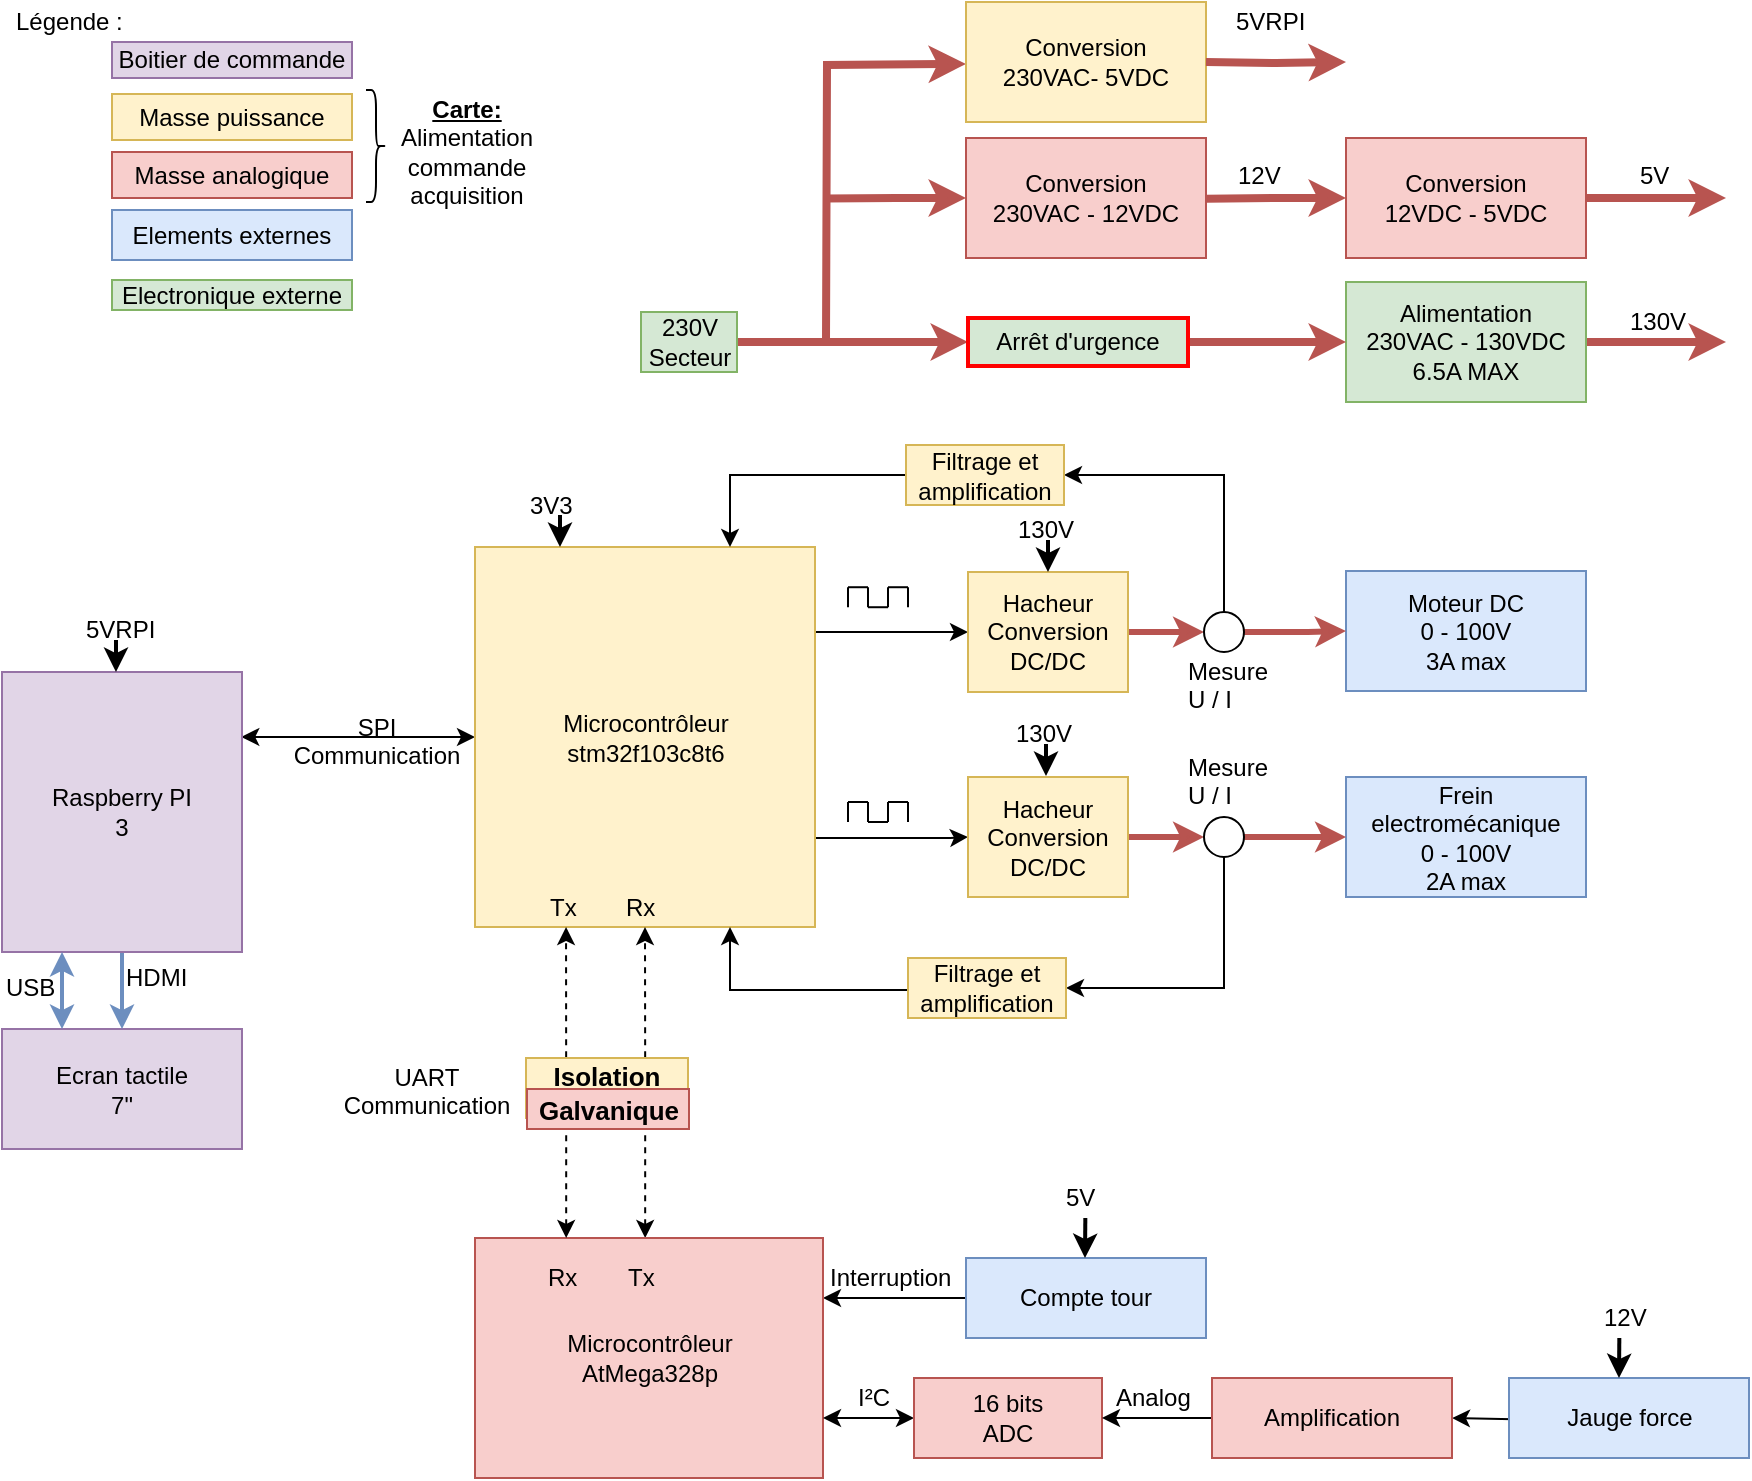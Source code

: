 <mxfile version="11.3.0" type="device" pages="1"><diagram id="DPqFlRPr_Wa3rY1VsJg3" name="Page-1"><mxGraphModel dx="1491" dy="808" grid="1" gridSize="10" guides="1" tooltips="1" connect="1" arrows="1" fold="1" page="1" pageScale="1" pageWidth="1169" pageHeight="827" math="0" shadow="0"><root><mxCell id="0"/><mxCell id="1" parent="0"/><mxCell id="uxzT5n1OhIj9oH3-iC5F-98" value="Boitier de commande" style="rounded=0;whiteSpace=wrap;html=1;fillColor=#e1d5e7;strokeColor=#9673a6;" parent="1" vertex="1"><mxGeometry x="173" y="52" width="120" height="18" as="geometry"/></mxCell><mxCell id="uxzT5n1OhIj9oH3-iC5F-99" value="Masse puissance" style="rounded=0;whiteSpace=wrap;html=1;fillColor=#fff2cc;strokeColor=#d6b656;" parent="1" vertex="1"><mxGeometry x="173" y="78" width="120" height="23" as="geometry"/></mxCell><mxCell id="uxzT5n1OhIj9oH3-iC5F-101" value="Elements externes" style="rounded=0;whiteSpace=wrap;html=1;fillColor=#dae8fc;strokeColor=#6c8ebf;" parent="1" vertex="1"><mxGeometry x="173" y="136" width="120" height="25" as="geometry"/></mxCell><mxCell id="uxzT5n1OhIj9oH3-iC5F-102" value="Légende :&amp;nbsp;" style="text;html=1;resizable=0;points=[];autosize=1;align=left;verticalAlign=top;spacingTop=-4;" parent="1" vertex="1"><mxGeometry x="123" y="32" width="70" height="20" as="geometry"/></mxCell><mxCell id="oURer5vkwxqKXFx3oNV8-1" value="Electronique externe" style="rounded=0;whiteSpace=wrap;html=1;fillColor=#d5e8d4;strokeColor=#82b366;" parent="1" vertex="1"><mxGeometry x="173" y="171" width="120" height="15" as="geometry"/></mxCell><mxCell id="ZtaTrBosn-nqquEgbRWk-64" value="Analog" style="text;html=1;resizable=0;points=[];autosize=1;align=left;verticalAlign=top;spacingTop=-4;" parent="1" vertex="1"><mxGeometry x="673" y="720" width="50" height="20" as="geometry"/></mxCell><mxCell id="ZtaTrBosn-nqquEgbRWk-161" style="edgeStyle=orthogonalEdgeStyle;rounded=0;jumpSize=8;orthogonalLoop=1;jettySize=auto;html=1;exitX=1;exitY=0.25;exitDx=0;exitDy=0;startArrow=none;startFill=0;startSize=6;endArrow=classic;endFill=1;endSize=6;strokeWidth=1;entryX=0;entryY=0.5;entryDx=0;entryDy=0;" parent="1" source="ZtaTrBosn-nqquEgbRWk-89" target="ZtaTrBosn-nqquEgbRWk-128" edge="1"><mxGeometry relative="1" as="geometry"><mxPoint x="620" y="330" as="targetPoint"/><Array as="points"><mxPoint x="525" y="347"/></Array></mxGeometry></mxCell><mxCell id="ZtaTrBosn-nqquEgbRWk-162" style="edgeStyle=orthogonalEdgeStyle;rounded=0;jumpSize=8;orthogonalLoop=1;jettySize=auto;html=1;exitX=1;exitY=0.75;exitDx=0;exitDy=0;entryX=0;entryY=0.5;entryDx=0;entryDy=0;startArrow=none;startFill=0;startSize=6;endArrow=classic;endFill=1;endSize=6;strokeWidth=1;" parent="1" source="ZtaTrBosn-nqquEgbRWk-89" target="ZtaTrBosn-nqquEgbRWk-131" edge="1"><mxGeometry relative="1" as="geometry"><Array as="points"><mxPoint x="525" y="450"/><mxPoint x="592" y="450"/></Array></mxGeometry></mxCell><mxCell id="ZtaTrBosn-nqquEgbRWk-197" style="edgeStyle=orthogonalEdgeStyle;rounded=0;jumpSize=8;orthogonalLoop=1;jettySize=auto;html=1;exitX=0;exitY=0.5;exitDx=0;exitDy=0;entryX=0.997;entryY=0.232;entryDx=0;entryDy=0;entryPerimeter=0;startArrow=classic;startFill=1;startSize=6;endArrow=classic;endFill=1;endSize=6;strokeWidth=1;" parent="1" source="ZtaTrBosn-nqquEgbRWk-89" target="ZtaTrBosn-nqquEgbRWk-97" edge="1"><mxGeometry relative="1" as="geometry"/></mxCell><mxCell id="ZtaTrBosn-nqquEgbRWk-89" value="Microcontrôleur&lt;br&gt;stm32f103c8t6" style="rounded=0;whiteSpace=wrap;html=1;fillColor=#fff2cc;strokeColor=#d6b656;" parent="1" vertex="1"><mxGeometry x="354.5" y="304.5" width="170" height="190" as="geometry"/></mxCell><mxCell id="ZtaTrBosn-nqquEgbRWk-93" style="edgeStyle=orthogonalEdgeStyle;rounded=0;orthogonalLoop=1;jettySize=auto;html=1;entryX=0.5;entryY=1;entryDx=0;entryDy=0;startArrow=classic;startFill=1;jumpSize=8;endSize=6;startSize=6;dashed=1;exitX=0.489;exitY=0;exitDx=0;exitDy=0;exitPerimeter=0;" parent="1" source="ZtaTrBosn-nqquEgbRWk-90" target="ZtaTrBosn-nqquEgbRWk-89" edge="1"><mxGeometry relative="1" as="geometry"><mxPoint x="480" y="630" as="sourcePoint"/><Array as="points"/></mxGeometry></mxCell><mxCell id="NveV9j7qIflVT9JQ5JJ0-16" style="edgeStyle=orthogonalEdgeStyle;rounded=0;orthogonalLoop=1;jettySize=auto;html=1;exitX=1;exitY=0.25;exitDx=0;exitDy=0;entryX=0;entryY=0.5;entryDx=0;entryDy=0;startArrow=classic;startFill=1;endArrow=none;endFill=0;strokeWidth=1;" parent="1" source="ZtaTrBosn-nqquEgbRWk-90" target="ZtaTrBosn-nqquEgbRWk-91" edge="1"><mxGeometry relative="1" as="geometry"/></mxCell><mxCell id="ZtaTrBosn-nqquEgbRWk-90" value="Microcontrôleur&lt;br&gt;AtMega328p" style="rounded=0;whiteSpace=wrap;html=1;fillColor=#f8cecc;strokeColor=#b85450;" parent="1" vertex="1"><mxGeometry x="354.5" y="650" width="174" height="120" as="geometry"/></mxCell><mxCell id="ZtaTrBosn-nqquEgbRWk-91" value="Compte tour" style="rounded=0;whiteSpace=wrap;html=1;fillColor=#dae8fc;strokeColor=#6c8ebf;" parent="1" vertex="1"><mxGeometry x="600" y="660" width="120" height="40" as="geometry"/></mxCell><mxCell id="ZtaTrBosn-nqquEgbRWk-124" style="edgeStyle=orthogonalEdgeStyle;rounded=0;jumpSize=8;orthogonalLoop=1;jettySize=auto;html=1;entryX=1;entryY=0.5;entryDx=0;entryDy=0;startArrow=none;startFill=0;startSize=6;endArrow=classic;endFill=1;endSize=6;strokeWidth=1;" parent="1" target="ZtaTrBosn-nqquEgbRWk-120" edge="1"><mxGeometry relative="1" as="geometry"><mxPoint x="923" y="740.286" as="sourcePoint"/></mxGeometry></mxCell><mxCell id="ZtaTrBosn-nqquEgbRWk-92" value="Jauge force" style="rounded=0;whiteSpace=wrap;html=1;fillColor=#dae8fc;strokeColor=#6c8ebf;" parent="1" vertex="1"><mxGeometry x="871.5" y="720" width="120" height="40" as="geometry"/></mxCell><mxCell id="ZtaTrBosn-nqquEgbRWk-94" value="UART&lt;br&gt;Communication" style="text;html=1;resizable=0;points=[];autosize=1;align=center;verticalAlign=top;spacingTop=-4;" parent="1" vertex="1"><mxGeometry x="280" y="560" width="100" height="30" as="geometry"/></mxCell><mxCell id="ZtaTrBosn-nqquEgbRWk-95" value="Ecran tactile&lt;br&gt;7&quot;" style="rounded=0;whiteSpace=wrap;html=1;fillColor=#e1d5e7;strokeColor=#9673a6;" parent="1" vertex="1"><mxGeometry x="118" y="545.5" width="120" height="60" as="geometry"/></mxCell><mxCell id="ZtaTrBosn-nqquEgbRWk-96" style="edgeStyle=orthogonalEdgeStyle;rounded=0;orthogonalLoop=1;jettySize=auto;html=1;entryX=0.5;entryY=0;entryDx=0;entryDy=0;startArrow=none;startFill=0;endArrow=classic;endFill=1;strokeColor=#6c8ebf;strokeWidth=2;fillColor=#dae8fc;" parent="1" source="ZtaTrBosn-nqquEgbRWk-97" target="ZtaTrBosn-nqquEgbRWk-95" edge="1"><mxGeometry relative="1" as="geometry"/></mxCell><mxCell id="ZtaTrBosn-nqquEgbRWk-97" value="Raspberry PI&lt;br&gt;3" style="rounded=0;whiteSpace=wrap;html=1;fillColor=#e1d5e7;strokeColor=#9673a6;" parent="1" vertex="1"><mxGeometry x="118" y="367" width="120" height="140" as="geometry"/></mxCell><mxCell id="ZtaTrBosn-nqquEgbRWk-98" value="HDMI" style="text;html=1;resizable=0;points=[];autosize=1;align=left;verticalAlign=top;spacingTop=-4;" parent="1" vertex="1"><mxGeometry x="178" y="510" width="50" height="20" as="geometry"/></mxCell><mxCell id="ZtaTrBosn-nqquEgbRWk-99" style="edgeStyle=orthogonalEdgeStyle;rounded=0;orthogonalLoop=1;jettySize=auto;html=1;entryX=0.25;entryY=1;entryDx=0;entryDy=0;startArrow=classic;startFill=1;endArrow=classic;endFill=1;strokeColor=#6c8ebf;strokeWidth=2;fillColor=#dae8fc;exitX=0.25;exitY=0;exitDx=0;exitDy=0;" parent="1" source="ZtaTrBosn-nqquEgbRWk-95" target="ZtaTrBosn-nqquEgbRWk-97" edge="1"><mxGeometry relative="1" as="geometry"><mxPoint x="188" y="512" as="sourcePoint"/><mxPoint x="188" y="547.5" as="targetPoint"/></mxGeometry></mxCell><mxCell id="ZtaTrBosn-nqquEgbRWk-100" value="USB" style="text;html=1;resizable=0;points=[];autosize=1;align=left;verticalAlign=top;spacingTop=-4;" parent="1" vertex="1"><mxGeometry x="118" y="514.5" width="40" height="20" as="geometry"/></mxCell><mxCell id="NveV9j7qIflVT9JQ5JJ0-4" style="edgeStyle=orthogonalEdgeStyle;rounded=0;orthogonalLoop=1;jettySize=auto;html=1;strokeWidth=4;fillColor=#f8cecc;strokeColor=#b85450;" parent="1" source="ZtaTrBosn-nqquEgbRWk-102" edge="1"><mxGeometry relative="1" as="geometry"><mxPoint x="980" y="202" as="targetPoint"/></mxGeometry></mxCell><mxCell id="ZtaTrBosn-nqquEgbRWk-102" value="Alimentation&lt;br&gt;230VAC - 130VDC&lt;br&gt;6.5A MAX" style="rounded=0;whiteSpace=wrap;html=1;fillColor=#d5e8d4;strokeColor=#82b366;" parent="1" vertex="1"><mxGeometry x="790" y="172" width="120" height="60" as="geometry"/></mxCell><mxCell id="ZtaTrBosn-nqquEgbRWk-112" style="edgeStyle=orthogonalEdgeStyle;rounded=0;jumpSize=8;orthogonalLoop=1;jettySize=auto;html=1;exitX=0;exitY=0.5;exitDx=0;exitDy=0;startArrow=classic;startFill=1;startSize=6;endArrow=none;endFill=0;endSize=6;strokeWidth=4;fillColor=#f8cecc;strokeColor=#b85450;" parent="1" source="ZtaTrBosn-nqquEgbRWk-105" edge="1"><mxGeometry relative="1" as="geometry"><mxPoint x="530" y="130.2" as="targetPoint"/><Array as="points"><mxPoint x="565" y="130"/></Array></mxGeometry></mxCell><mxCell id="ZtaTrBosn-nqquEgbRWk-105" value="Conversion&lt;br&gt;230VAC - 12VDC" style="rounded=0;whiteSpace=wrap;html=1;fillColor=#f8cecc;strokeColor=#b85450;" parent="1" vertex="1"><mxGeometry x="600" y="100" width="120" height="60" as="geometry"/></mxCell><mxCell id="ZtaTrBosn-nqquEgbRWk-111" style="edgeStyle=orthogonalEdgeStyle;rounded=0;jumpSize=8;orthogonalLoop=1;jettySize=auto;html=1;startArrow=classic;startFill=1;startSize=6;endSize=6;fillColor=#f8cecc;strokeColor=#b85450;endArrow=none;endFill=0;strokeWidth=4;" parent="1" edge="1"><mxGeometry relative="1" as="geometry"><mxPoint x="530" y="201" as="targetPoint"/><mxPoint x="600" y="62.955" as="sourcePoint"/></mxGeometry></mxCell><mxCell id="ZtaTrBosn-nqquEgbRWk-106" value="Conversion&lt;br&gt;230VAC- 5VDC" style="rounded=0;whiteSpace=wrap;html=1;fillColor=#fff2cc;strokeColor=#d6b656;" parent="1" vertex="1"><mxGeometry x="600" y="32" width="120" height="60" as="geometry"/></mxCell><mxCell id="NveV9j7qIflVT9JQ5JJ0-1" style="edgeStyle=orthogonalEdgeStyle;rounded=0;orthogonalLoop=1;jettySize=auto;html=1;exitX=1;exitY=0.5;exitDx=0;exitDy=0;entryX=0;entryY=0.5;entryDx=0;entryDy=0;strokeWidth=4;fillColor=#f8cecc;strokeColor=#b85450;" parent="1" source="ZtaTrBosn-nqquEgbRWk-107" target="ZtaTrBosn-nqquEgbRWk-188" edge="1"><mxGeometry relative="1" as="geometry"/></mxCell><mxCell id="ZtaTrBosn-nqquEgbRWk-107" value="230V&lt;br&gt;Secteur" style="rounded=0;whiteSpace=wrap;html=1;strokeColor=#82b366;strokeWidth=1;fillColor=#d5e8d4;" parent="1" vertex="1"><mxGeometry x="437.5" y="187" width="48" height="30" as="geometry"/></mxCell><mxCell id="ZtaTrBosn-nqquEgbRWk-113" style="edgeStyle=orthogonalEdgeStyle;rounded=0;jumpSize=8;orthogonalLoop=1;jettySize=auto;html=1;exitX=0;exitY=0.5;exitDx=0;exitDy=0;startArrow=classic;startFill=1;startSize=6;endArrow=none;endFill=0;endSize=6;strokeWidth=4;fillColor=#f8cecc;strokeColor=#b85450;" parent="1" source="ZtaTrBosn-nqquEgbRWk-114" edge="1"><mxGeometry relative="1" as="geometry"><mxPoint x="720" y="130.429" as="targetPoint"/><mxPoint x="790" y="129.952" as="sourcePoint"/><Array as="points"><mxPoint x="755" y="130"/></Array></mxGeometry></mxCell><mxCell id="NveV9j7qIflVT9JQ5JJ0-3" style="edgeStyle=orthogonalEdgeStyle;rounded=0;orthogonalLoop=1;jettySize=auto;html=1;strokeWidth=4;fillColor=#f8cecc;strokeColor=#b85450;" parent="1" source="ZtaTrBosn-nqquEgbRWk-114" edge="1"><mxGeometry relative="1" as="geometry"><mxPoint x="980" y="130" as="targetPoint"/></mxGeometry></mxCell><mxCell id="ZtaTrBosn-nqquEgbRWk-114" value="Conversion&lt;br&gt;12VDC - 5VDC" style="rounded=0;whiteSpace=wrap;html=1;fillColor=#f8cecc;strokeColor=#b85450;" parent="1" vertex="1"><mxGeometry x="790" y="100" width="120" height="60" as="geometry"/></mxCell><mxCell id="ZtaTrBosn-nqquEgbRWk-117" style="edgeStyle=orthogonalEdgeStyle;rounded=0;jumpSize=8;orthogonalLoop=1;jettySize=auto;html=1;startArrow=classic;startFill=1;startSize=6;endArrow=none;endFill=0;endSize=6;strokeWidth=4;fillColor=#f8cecc;strokeColor=#b85450;entryX=1;entryY=0.5;entryDx=0;entryDy=0;" parent="1" target="ZtaTrBosn-nqquEgbRWk-106" edge="1"><mxGeometry relative="1" as="geometry"><mxPoint x="728" y="62.429" as="targetPoint"/><mxPoint x="790" y="62" as="sourcePoint"/><Array as="points"/></mxGeometry></mxCell><mxCell id="ZtaTrBosn-nqquEgbRWk-118" value="5VRPI" style="text;html=1;resizable=0;points=[];autosize=1;align=left;verticalAlign=top;spacingTop=-4;" parent="1" vertex="1"><mxGeometry x="733" y="32" width="50" height="20" as="geometry"/></mxCell><mxCell id="ZtaTrBosn-nqquEgbRWk-121" style="edgeStyle=orthogonalEdgeStyle;rounded=0;jumpSize=8;orthogonalLoop=1;jettySize=auto;html=1;startArrow=classic;startFill=1;startSize=6;endArrow=classic;endFill=1;endSize=6;strokeWidth=1;exitX=0;exitY=0.5;exitDx=0;exitDy=0;entryX=1;entryY=0.75;entryDx=0;entryDy=0;" parent="1" source="ZtaTrBosn-nqquEgbRWk-119" target="ZtaTrBosn-nqquEgbRWk-90" edge="1"><mxGeometry relative="1" as="geometry"><mxPoint x="588.5" y="760" as="sourcePoint"/><mxPoint x="548.5" y="760" as="targetPoint"/><Array as="points"><mxPoint x="548.5" y="740"/><mxPoint x="548.5" y="740"/></Array></mxGeometry></mxCell><mxCell id="ZtaTrBosn-nqquEgbRWk-119" value="16 bits&lt;br&gt;ADC" style="rounded=0;whiteSpace=wrap;html=1;fillColor=#f8cecc;strokeColor=#b85450;" parent="1" vertex="1"><mxGeometry x="574" y="720" width="94" height="40" as="geometry"/></mxCell><mxCell id="ZtaTrBosn-nqquEgbRWk-123" style="edgeStyle=orthogonalEdgeStyle;rounded=0;jumpSize=8;orthogonalLoop=1;jettySize=auto;html=1;entryX=1;entryY=0.5;entryDx=0;entryDy=0;startArrow=none;startFill=0;startSize=6;endArrow=classic;endFill=1;endSize=6;strokeWidth=1;" parent="1" source="ZtaTrBosn-nqquEgbRWk-120" target="ZtaTrBosn-nqquEgbRWk-119" edge="1"><mxGeometry relative="1" as="geometry"/></mxCell><mxCell id="ZtaTrBosn-nqquEgbRWk-120" value="Amplification" style="rounded=0;whiteSpace=wrap;html=1;fillColor=#f8cecc;strokeColor=#b85450;" parent="1" vertex="1"><mxGeometry x="723" y="720" width="120" height="40" as="geometry"/></mxCell><mxCell id="ZtaTrBosn-nqquEgbRWk-127" style="edgeStyle=orthogonalEdgeStyle;rounded=0;orthogonalLoop=1;jettySize=auto;html=1;exitX=1;exitY=0.5;exitDx=0;exitDy=0;entryX=0;entryY=0.5;entryDx=0;entryDy=0;startArrow=none;startFill=0;endArrow=classic;endFill=1;strokeWidth=3;fillColor=#f8cecc;strokeColor=#B85450;" parent="1" source="ZtaTrBosn-nqquEgbRWk-128" target="ZtaTrBosn-nqquEgbRWk-153" edge="1"><mxGeometry relative="1" as="geometry"/></mxCell><mxCell id="ZtaTrBosn-nqquEgbRWk-128" value="Hacheur&lt;br&gt;Conversion&lt;br&gt;DC/DC" style="rounded=0;whiteSpace=wrap;html=1;fillColor=#fff2cc;strokeColor=#d6b656;" parent="1" vertex="1"><mxGeometry x="601" y="317" width="80" height="60" as="geometry"/></mxCell><mxCell id="ZtaTrBosn-nqquEgbRWk-129" value="Moteur DC&lt;br&gt;0 - 100V&lt;br&gt;3A max" style="rounded=0;whiteSpace=wrap;html=1;fillColor=#dae8fc;strokeColor=#6c8ebf;" parent="1" vertex="1"><mxGeometry x="790" y="316.5" width="120" height="60" as="geometry"/></mxCell><mxCell id="ZtaTrBosn-nqquEgbRWk-130" style="edgeStyle=orthogonalEdgeStyle;rounded=0;orthogonalLoop=1;jettySize=auto;html=1;exitX=1;exitY=0.5;exitDx=0;exitDy=0;entryX=0;entryY=0.5;entryDx=0;entryDy=0;startArrow=none;startFill=0;endArrow=classic;endFill=1;strokeWidth=3;fillColor=#f8cecc;strokeColor=#b85450;" parent="1" source="ZtaTrBosn-nqquEgbRWk-131" target="ZtaTrBosn-nqquEgbRWk-151" edge="1"><mxGeometry relative="1" as="geometry"/></mxCell><mxCell id="ZtaTrBosn-nqquEgbRWk-131" value="Hacheur&lt;br&gt;Conversion&lt;br&gt;DC/DC" style="rounded=0;whiteSpace=wrap;html=1;fillColor=#fff2cc;strokeColor=#d6b656;" parent="1" vertex="1"><mxGeometry x="601" y="419.5" width="80" height="60" as="geometry"/></mxCell><mxCell id="ZtaTrBosn-nqquEgbRWk-148" value="Frein electromécanique&lt;br&gt;0 - 100V&lt;br&gt;2A max" style="rounded=0;whiteSpace=wrap;html=1;fillColor=#dae8fc;strokeColor=#6c8ebf;" parent="1" vertex="1"><mxGeometry x="790" y="419.5" width="120" height="60" as="geometry"/></mxCell><mxCell id="ZtaTrBosn-nqquEgbRWk-149" value="Mesure&lt;br&gt;U / I" style="text;html=1;resizable=0;points=[];autosize=1;align=left;verticalAlign=top;spacingTop=-4;" parent="1" vertex="1"><mxGeometry x="709" y="357" width="60" height="30" as="geometry"/></mxCell><mxCell id="ZtaTrBosn-nqquEgbRWk-150" style="edgeStyle=orthogonalEdgeStyle;rounded=0;orthogonalLoop=1;jettySize=auto;html=1;exitX=1;exitY=0.5;exitDx=0;exitDy=0;entryX=0;entryY=0.5;entryDx=0;entryDy=0;startArrow=none;startFill=0;endArrow=classic;endFill=1;strokeWidth=3;fillColor=#f8cecc;strokeColor=#b85450;" parent="1" source="ZtaTrBosn-nqquEgbRWk-151" target="ZtaTrBosn-nqquEgbRWk-148" edge="1"><mxGeometry relative="1" as="geometry"/></mxCell><mxCell id="ZtaTrBosn-nqquEgbRWk-195" style="edgeStyle=orthogonalEdgeStyle;rounded=0;jumpSize=8;orthogonalLoop=1;jettySize=auto;html=1;entryX=1;entryY=0.5;entryDx=0;entryDy=0;startArrow=none;startFill=0;startSize=6;endArrow=classic;endFill=1;endSize=6;strokeWidth=1;exitX=0.5;exitY=1;exitDx=0;exitDy=0;" parent="1" source="ZtaTrBosn-nqquEgbRWk-151" target="ZtaTrBosn-nqquEgbRWk-192" edge="1"><mxGeometry relative="1" as="geometry"><mxPoint x="698" y="525" as="targetPoint"/></mxGeometry></mxCell><mxCell id="ZtaTrBosn-nqquEgbRWk-151" value="" style="ellipse;whiteSpace=wrap;html=1;aspect=fixed;" parent="1" vertex="1"><mxGeometry x="719" y="439.5" width="20" height="20" as="geometry"/></mxCell><mxCell id="ZtaTrBosn-nqquEgbRWk-152" style="edgeStyle=orthogonalEdgeStyle;rounded=0;orthogonalLoop=1;jettySize=auto;html=1;strokeWidth=3;strokeColor=#B85450;entryX=0;entryY=0.5;entryDx=0;entryDy=0;exitX=1;exitY=0.5;exitDx=0;exitDy=0;" parent="1" source="ZtaTrBosn-nqquEgbRWk-153" target="ZtaTrBosn-nqquEgbRWk-129" edge="1"><mxGeometry relative="1" as="geometry"><mxPoint x="811" y="352" as="targetPoint"/><Array as="points"><mxPoint x="771" y="347"/><mxPoint x="771" y="347"/></Array></mxGeometry></mxCell><mxCell id="ZtaTrBosn-nqquEgbRWk-191" style="edgeStyle=orthogonalEdgeStyle;rounded=0;jumpSize=8;orthogonalLoop=1;jettySize=auto;html=1;exitX=0.5;exitY=0;exitDx=0;exitDy=0;entryX=1;entryY=0.5;entryDx=0;entryDy=0;startArrow=none;startFill=0;startSize=6;endArrow=classic;endFill=1;endSize=6;strokeWidth=1;" parent="1" source="ZtaTrBosn-nqquEgbRWk-153" target="ZtaTrBosn-nqquEgbRWk-180" edge="1"><mxGeometry relative="1" as="geometry"><mxPoint x="698" y="269" as="targetPoint"/></mxGeometry></mxCell><mxCell id="ZtaTrBosn-nqquEgbRWk-153" value="" style="ellipse;whiteSpace=wrap;html=1;aspect=fixed;" parent="1" vertex="1"><mxGeometry x="719" y="337" width="20" height="20" as="geometry"/></mxCell><mxCell id="ZtaTrBosn-nqquEgbRWk-156" value="Mesure&lt;br&gt;U / I" style="text;html=1;resizable=0;points=[];autosize=1;align=left;verticalAlign=top;spacingTop=-4;" parent="1" vertex="1"><mxGeometry x="709" y="404.5" width="60" height="30" as="geometry"/></mxCell><mxCell id="ZtaTrBosn-nqquEgbRWk-164" value="" style="group" parent="1" vertex="1" connectable="0"><mxGeometry x="541" y="432" width="30" height="10" as="geometry"/></mxCell><mxCell id="ZtaTrBosn-nqquEgbRWk-165" value="" style="endArrow=none;html=1;" parent="ZtaTrBosn-nqquEgbRWk-164" edge="1"><mxGeometry width="50" height="50" relative="1" as="geometry"><mxPoint y="10" as="sourcePoint"/><mxPoint as="targetPoint"/></mxGeometry></mxCell><mxCell id="ZtaTrBosn-nqquEgbRWk-166" value="" style="endArrow=none;html=1;" parent="ZtaTrBosn-nqquEgbRWk-164" edge="1"><mxGeometry width="50" height="50" relative="1" as="geometry"><mxPoint as="sourcePoint"/><mxPoint x="10" as="targetPoint"/></mxGeometry></mxCell><mxCell id="ZtaTrBosn-nqquEgbRWk-167" value="" style="endArrow=none;html=1;" parent="ZtaTrBosn-nqquEgbRWk-164" edge="1"><mxGeometry width="50" height="50" relative="1" as="geometry"><mxPoint x="10" y="10" as="sourcePoint"/><mxPoint x="10" as="targetPoint"/><Array as="points"><mxPoint x="10"/></Array></mxGeometry></mxCell><mxCell id="ZtaTrBosn-nqquEgbRWk-168" value="" style="endArrow=none;html=1;" parent="ZtaTrBosn-nqquEgbRWk-164" edge="1"><mxGeometry width="50" height="50" relative="1" as="geometry"><mxPoint x="10" y="10" as="sourcePoint"/><mxPoint x="20" y="10" as="targetPoint"/></mxGeometry></mxCell><mxCell id="ZtaTrBosn-nqquEgbRWk-169" value="" style="endArrow=none;html=1;" parent="ZtaTrBosn-nqquEgbRWk-164" edge="1"><mxGeometry width="50" height="50" relative="1" as="geometry"><mxPoint x="20" y="10" as="sourcePoint"/><mxPoint x="20" as="targetPoint"/></mxGeometry></mxCell><mxCell id="ZtaTrBosn-nqquEgbRWk-170" value="" style="endArrow=none;html=1;" parent="ZtaTrBosn-nqquEgbRWk-164" edge="1"><mxGeometry width="50" height="50" relative="1" as="geometry"><mxPoint x="20" as="sourcePoint"/><mxPoint x="30" as="targetPoint"/></mxGeometry></mxCell><mxCell id="ZtaTrBosn-nqquEgbRWk-171" value="" style="endArrow=none;html=1;" parent="ZtaTrBosn-nqquEgbRWk-164" edge="1"><mxGeometry width="50" height="50" relative="1" as="geometry"><mxPoint x="30" y="10" as="sourcePoint"/><mxPoint x="30" as="targetPoint"/></mxGeometry></mxCell><mxCell id="ZtaTrBosn-nqquEgbRWk-172" value="" style="group" parent="1" vertex="1" connectable="0"><mxGeometry x="541" y="324.612" width="30" height="10" as="geometry"/></mxCell><mxCell id="ZtaTrBosn-nqquEgbRWk-173" value="" style="endArrow=none;html=1;" parent="ZtaTrBosn-nqquEgbRWk-172" edge="1"><mxGeometry width="50" height="50" relative="1" as="geometry"><mxPoint y="10" as="sourcePoint"/><mxPoint as="targetPoint"/></mxGeometry></mxCell><mxCell id="ZtaTrBosn-nqquEgbRWk-174" value="" style="endArrow=none;html=1;" parent="ZtaTrBosn-nqquEgbRWk-172" edge="1"><mxGeometry width="50" height="50" relative="1" as="geometry"><mxPoint as="sourcePoint"/><mxPoint x="10" as="targetPoint"/></mxGeometry></mxCell><mxCell id="ZtaTrBosn-nqquEgbRWk-175" value="" style="endArrow=none;html=1;" parent="ZtaTrBosn-nqquEgbRWk-172" edge="1"><mxGeometry width="50" height="50" relative="1" as="geometry"><mxPoint x="10" y="10" as="sourcePoint"/><mxPoint x="10" as="targetPoint"/><Array as="points"><mxPoint x="10"/></Array></mxGeometry></mxCell><mxCell id="ZtaTrBosn-nqquEgbRWk-176" value="" style="endArrow=none;html=1;" parent="ZtaTrBosn-nqquEgbRWk-172" edge="1"><mxGeometry width="50" height="50" relative="1" as="geometry"><mxPoint x="10" y="10" as="sourcePoint"/><mxPoint x="20" y="10" as="targetPoint"/></mxGeometry></mxCell><mxCell id="ZtaTrBosn-nqquEgbRWk-177" value="" style="endArrow=none;html=1;" parent="ZtaTrBosn-nqquEgbRWk-172" edge="1"><mxGeometry width="50" height="50" relative="1" as="geometry"><mxPoint x="20" y="10" as="sourcePoint"/><mxPoint x="20" as="targetPoint"/></mxGeometry></mxCell><mxCell id="ZtaTrBosn-nqquEgbRWk-178" value="" style="endArrow=none;html=1;" parent="ZtaTrBosn-nqquEgbRWk-172" edge="1"><mxGeometry width="50" height="50" relative="1" as="geometry"><mxPoint x="20" as="sourcePoint"/><mxPoint x="30" as="targetPoint"/></mxGeometry></mxCell><mxCell id="ZtaTrBosn-nqquEgbRWk-179" value="" style="endArrow=none;html=1;" parent="ZtaTrBosn-nqquEgbRWk-172" edge="1"><mxGeometry width="50" height="50" relative="1" as="geometry"><mxPoint x="30" y="10" as="sourcePoint"/><mxPoint x="30" as="targetPoint"/></mxGeometry></mxCell><mxCell id="ZtaTrBosn-nqquEgbRWk-182" style="edgeStyle=orthogonalEdgeStyle;rounded=0;jumpSize=8;orthogonalLoop=1;jettySize=auto;html=1;entryX=0.75;entryY=0;entryDx=0;entryDy=0;startArrow=none;startFill=0;startSize=6;endArrow=classic;endFill=1;endSize=6;strokeWidth=1;" parent="1" source="ZtaTrBosn-nqquEgbRWk-180" target="ZtaTrBosn-nqquEgbRWk-89" edge="1"><mxGeometry relative="1" as="geometry"><Array as="points"><mxPoint x="482" y="269"/></Array></mxGeometry></mxCell><mxCell id="ZtaTrBosn-nqquEgbRWk-180" value="Filtrage et amplification" style="rounded=0;whiteSpace=wrap;html=1;fillColor=#fff2cc;strokeColor=#d6b656;" parent="1" vertex="1"><mxGeometry x="570" y="253.5" width="79" height="30" as="geometry"/></mxCell><mxCell id="ZtaTrBosn-nqquEgbRWk-184" style="edgeStyle=orthogonalEdgeStyle;rounded=0;jumpSize=8;orthogonalLoop=1;jettySize=auto;html=1;startArrow=none;startFill=0;startSize=6;endArrow=classic;endFill=1;endSize=6;strokeWidth=1;entryX=0.75;entryY=1;entryDx=0;entryDy=0;exitX=0;exitY=0.5;exitDx=0;exitDy=0;" parent="1" source="ZtaTrBosn-nqquEgbRWk-192" target="ZtaTrBosn-nqquEgbRWk-89" edge="1"><mxGeometry relative="1" as="geometry"><mxPoint x="460" y="526" as="targetPoint"/><mxPoint x="501" y="526.286" as="sourcePoint"/><Array as="points"><mxPoint x="571" y="526"/><mxPoint x="482" y="526"/></Array></mxGeometry></mxCell><mxCell id="ZtaTrBosn-nqquEgbRWk-186" value="Interruption&lt;br&gt;" style="text;html=1;resizable=0;points=[];autosize=1;align=left;verticalAlign=top;spacingTop=-4;" parent="1" vertex="1"><mxGeometry x="529.5" y="660" width="80" height="20" as="geometry"/></mxCell><mxCell id="ZtaTrBosn-nqquEgbRWk-187" value="I²C" style="text;html=1;resizable=0;points=[];autosize=1;align=left;verticalAlign=top;spacingTop=-4;" parent="1" vertex="1"><mxGeometry x="544" y="720" width="30" height="20" as="geometry"/></mxCell><mxCell id="NveV9j7qIflVT9JQ5JJ0-2" style="edgeStyle=orthogonalEdgeStyle;rounded=0;orthogonalLoop=1;jettySize=auto;html=1;exitX=1;exitY=0.5;exitDx=0;exitDy=0;entryX=0;entryY=0.5;entryDx=0;entryDy=0;strokeWidth=4;fillColor=#f8cecc;strokeColor=#b85450;" parent="1" source="ZtaTrBosn-nqquEgbRWk-188" target="ZtaTrBosn-nqquEgbRWk-102" edge="1"><mxGeometry relative="1" as="geometry"/></mxCell><mxCell id="ZtaTrBosn-nqquEgbRWk-188" value="Arrêt d'urgence" style="rounded=0;whiteSpace=wrap;html=1;fillColor=#d5e8d4;strokeColor=#FF0000;strokeWidth=2;" parent="1" vertex="1"><mxGeometry x="601" y="190" width="110" height="24" as="geometry"/></mxCell><mxCell id="ZtaTrBosn-nqquEgbRWk-192" value="Filtrage et amplification" style="rounded=0;whiteSpace=wrap;html=1;fillColor=#fff2cc;strokeColor=#d6b656;" parent="1" vertex="1"><mxGeometry x="571" y="510" width="79" height="30" as="geometry"/></mxCell><mxCell id="ZtaTrBosn-nqquEgbRWk-198" value="SPI&lt;br&gt;Communication" style="text;html=1;resizable=0;points=[];autosize=1;align=center;verticalAlign=top;spacingTop=-4;" parent="1" vertex="1"><mxGeometry x="254.5" y="384.5" width="100" height="30" as="geometry"/></mxCell><mxCell id="o7-yO7ekVIbkX9NeOYZV-1" style="edgeStyle=orthogonalEdgeStyle;rounded=0;orthogonalLoop=1;jettySize=auto;html=1;entryX=0.5;entryY=1;entryDx=0;entryDy=0;startArrow=classic;startFill=1;jumpSize=8;endSize=6;startSize=6;dashed=1;exitX=0.262;exitY=0;exitDx=0;exitDy=0;exitPerimeter=0;" parent="1" source="ZtaTrBosn-nqquEgbRWk-90" edge="1"><mxGeometry relative="1" as="geometry"><mxPoint x="400" y="590" as="sourcePoint"/><mxPoint x="400.024" y="494.524" as="targetPoint"/><Array as="points"><mxPoint x="400" y="587"/></Array></mxGeometry></mxCell><mxCell id="o7-yO7ekVIbkX9NeOYZV-2" value="Rx" style="text;html=1;resizable=0;points=[];autosize=1;align=left;verticalAlign=top;spacingTop=-4;" parent="1" vertex="1"><mxGeometry x="428" y="474.5" width="30" height="20" as="geometry"/></mxCell><mxCell id="o7-yO7ekVIbkX9NeOYZV-3" value="Rx" style="text;html=1;resizable=0;points=[];autosize=1;align=left;verticalAlign=top;spacingTop=-4;" parent="1" vertex="1"><mxGeometry x="388.5" y="660" width="30" height="20" as="geometry"/></mxCell><mxCell id="o7-yO7ekVIbkX9NeOYZV-4" value="Tx" style="text;html=1;resizable=0;points=[];autosize=1;align=left;verticalAlign=top;spacingTop=-4;" parent="1" vertex="1"><mxGeometry x="390" y="474.5" width="30" height="20" as="geometry"/></mxCell><mxCell id="o7-yO7ekVIbkX9NeOYZV-5" value="Tx" style="text;html=1;resizable=0;points=[];autosize=1;align=left;verticalAlign=top;spacingTop=-4;" parent="1" vertex="1"><mxGeometry x="428.5" y="660" width="30" height="20" as="geometry"/></mxCell><mxCell id="o7-yO7ekVIbkX9NeOYZV-6" value="&lt;p style=&quot;line-height: 100% ; font-size: 13px&quot;&gt;Isolation&lt;br style=&quot;font-size: 13px&quot;&gt;&lt;br&gt;&lt;/p&gt;" style="rounded=0;whiteSpace=wrap;html=1;fontStyle=1;fillColor=#fff2cc;strokeColor=#d6b656;fontSize=13;" parent="1" vertex="1"><mxGeometry x="380" y="560" width="81" height="30" as="geometry"/></mxCell><mxCell id="NveV9j7qIflVT9JQ5JJ0-5" value="5V" style="text;html=1;resizable=0;points=[];autosize=1;align=left;verticalAlign=top;spacingTop=-4;" parent="1" vertex="1"><mxGeometry x="935" y="109" width="30" height="20" as="geometry"/></mxCell><mxCell id="NveV9j7qIflVT9JQ5JJ0-6" value="12V" style="text;html=1;resizable=0;points=[];autosize=1;align=left;verticalAlign=top;spacingTop=-4;" parent="1" vertex="1"><mxGeometry x="734" y="109" width="40" height="20" as="geometry"/></mxCell><mxCell id="NveV9j7qIflVT9JQ5JJ0-7" value="130V" style="text;html=1;resizable=0;points=[];autosize=1;align=left;verticalAlign=top;spacingTop=-4;" parent="1" vertex="1"><mxGeometry x="930" y="182" width="40" height="20" as="geometry"/></mxCell><mxCell id="NveV9j7qIflVT9JQ5JJ0-9" value="5V" style="text;html=1;resizable=0;points=[];autosize=1;align=left;verticalAlign=top;spacingTop=-4;" parent="1" vertex="1"><mxGeometry x="648" y="620" width="30" height="20" as="geometry"/></mxCell><mxCell id="NveV9j7qIflVT9JQ5JJ0-12" style="edgeStyle=orthogonalEdgeStyle;rounded=0;orthogonalLoop=1;jettySize=auto;html=1;strokeWidth=2;endArrow=none;endFill=0;startArrow=classic;startFill=1;" parent="1" edge="1"><mxGeometry relative="1" as="geometry"><mxPoint x="926.667" y="700" as="targetPoint"/><mxPoint x="926.5" y="720" as="sourcePoint"/></mxGeometry></mxCell><mxCell id="NveV9j7qIflVT9JQ5JJ0-13" value="12V&lt;br&gt;" style="text;html=1;resizable=0;points=[];autosize=1;align=left;verticalAlign=top;spacingTop=-4;" parent="1" vertex="1"><mxGeometry x="916.5" y="680" width="40" height="20" as="geometry"/></mxCell><mxCell id="NveV9j7qIflVT9JQ5JJ0-20" style="edgeStyle=orthogonalEdgeStyle;rounded=0;orthogonalLoop=1;jettySize=auto;html=1;strokeWidth=2;endArrow=none;endFill=0;startArrow=classic;startFill=1;" parent="1" edge="1"><mxGeometry relative="1" as="geometry"><mxPoint x="659.667" y="640" as="targetPoint"/><mxPoint x="659.5" y="660" as="sourcePoint"/></mxGeometry></mxCell><mxCell id="NveV9j7qIflVT9JQ5JJ0-22" style="edgeStyle=orthogonalEdgeStyle;rounded=0;orthogonalLoop=1;jettySize=auto;html=1;strokeWidth=2;endArrow=none;endFill=0;startArrow=classic;startFill=1;exitX=0.5;exitY=0;exitDx=0;exitDy=0;" parent="1" source="ZtaTrBosn-nqquEgbRWk-128" edge="1"><mxGeometry relative="1" as="geometry"><mxPoint x="641" y="301" as="targetPoint"/><mxPoint x="610" y="321.5" as="sourcePoint"/><Array as="points"><mxPoint x="641" y="301"/></Array></mxGeometry></mxCell><mxCell id="NveV9j7qIflVT9JQ5JJ0-23" value="130V" style="text;html=1;resizable=0;points=[];autosize=1;align=left;verticalAlign=top;spacingTop=-4;" parent="1" vertex="1"><mxGeometry x="624" y="286" width="40" height="20" as="geometry"/></mxCell><mxCell id="NveV9j7qIflVT9JQ5JJ0-24" style="edgeStyle=orthogonalEdgeStyle;rounded=0;orthogonalLoop=1;jettySize=auto;html=1;strokeWidth=2;endArrow=none;endFill=0;startArrow=classic;startFill=1;exitX=0.5;exitY=0;exitDx=0;exitDy=0;" parent="1" edge="1"><mxGeometry relative="1" as="geometry"><mxPoint x="640" y="403" as="targetPoint"/><mxPoint x="640" y="419" as="sourcePoint"/><Array as="points"><mxPoint x="640" y="403"/></Array></mxGeometry></mxCell><mxCell id="NveV9j7qIflVT9JQ5JJ0-25" value="130V" style="text;html=1;resizable=0;points=[];autosize=1;align=left;verticalAlign=top;spacingTop=-4;" parent="1" vertex="1"><mxGeometry x="623" y="388" width="40" height="20" as="geometry"/></mxCell><mxCell id="NveV9j7qIflVT9JQ5JJ0-26" style="edgeStyle=orthogonalEdgeStyle;rounded=0;orthogonalLoop=1;jettySize=auto;html=1;strokeWidth=2;endArrow=none;endFill=0;startArrow=classic;startFill=1;exitX=0.5;exitY=0;exitDx=0;exitDy=0;" parent="1" edge="1"><mxGeometry relative="1" as="geometry"><mxPoint x="175" y="351" as="targetPoint"/><mxPoint x="175" y="367" as="sourcePoint"/><Array as="points"><mxPoint x="175" y="351"/></Array></mxGeometry></mxCell><mxCell id="NveV9j7qIflVT9JQ5JJ0-27" value="5VRPI" style="text;html=1;resizable=0;points=[];autosize=1;align=left;verticalAlign=top;spacingTop=-4;" parent="1" vertex="1"><mxGeometry x="158" y="336" width="50" height="20" as="geometry"/></mxCell><mxCell id="NveV9j7qIflVT9JQ5JJ0-28" style="edgeStyle=orthogonalEdgeStyle;rounded=0;orthogonalLoop=1;jettySize=auto;html=1;strokeWidth=2;endArrow=none;endFill=0;startArrow=classic;startFill=1;exitX=0.5;exitY=0;exitDx=0;exitDy=0;" parent="1" edge="1"><mxGeometry relative="1" as="geometry"><mxPoint x="397" y="288.5" as="targetPoint"/><mxPoint x="397" y="304.5" as="sourcePoint"/><Array as="points"><mxPoint x="397" y="288.5"/></Array></mxGeometry></mxCell><mxCell id="NveV9j7qIflVT9JQ5JJ0-29" value="3V3&lt;br&gt;" style="text;html=1;resizable=0;points=[];autosize=1;align=left;verticalAlign=top;spacingTop=-4;" parent="1" vertex="1"><mxGeometry x="380" y="273.5" width="40" height="20" as="geometry"/></mxCell><mxCell id="aDBauAV2RlhDdoKGb3a6-1" value="Masse analogique" style="rounded=0;whiteSpace=wrap;html=1;fillColor=#f8cecc;strokeColor=#b85450;" vertex="1" parent="1"><mxGeometry x="173" y="107" width="120" height="23" as="geometry"/></mxCell><mxCell id="aDBauAV2RlhDdoKGb3a6-3" value="" style="shape=curlyBracket;whiteSpace=wrap;html=1;rounded=1;rotation=-180;" vertex="1" parent="1"><mxGeometry x="300" y="76" width="10" height="56" as="geometry"/></mxCell><mxCell id="aDBauAV2RlhDdoKGb3a6-4" value="&lt;span style=&quot;white-space: normal&quot;&gt;&lt;u&gt;&lt;b&gt;Carte:&lt;/b&gt;&lt;/u&gt;&lt;br&gt;Alimentation&lt;br&gt;commande&lt;br&gt;acquisition&lt;/span&gt;" style="text;html=1;resizable=0;points=[];autosize=1;align=center;verticalAlign=top;spacingTop=-4;" vertex="1" parent="1"><mxGeometry x="310" y="76" width="80" height="60" as="geometry"/></mxCell><mxCell id="aDBauAV2RlhDdoKGb3a6-6" value="&lt;p style=&quot;line-height: 100% ; font-size: 13px&quot;&gt;&lt;span&gt;Galvanique&lt;/span&gt;&lt;/p&gt;" style="rounded=0;whiteSpace=wrap;html=1;fontStyle=1;fillColor=#f8cecc;strokeColor=#b85450;fontSize=13;" vertex="1" parent="1"><mxGeometry x="380.5" y="575.5" width="81" height="20" as="geometry"/></mxCell></root></mxGraphModel></diagram></mxfile>